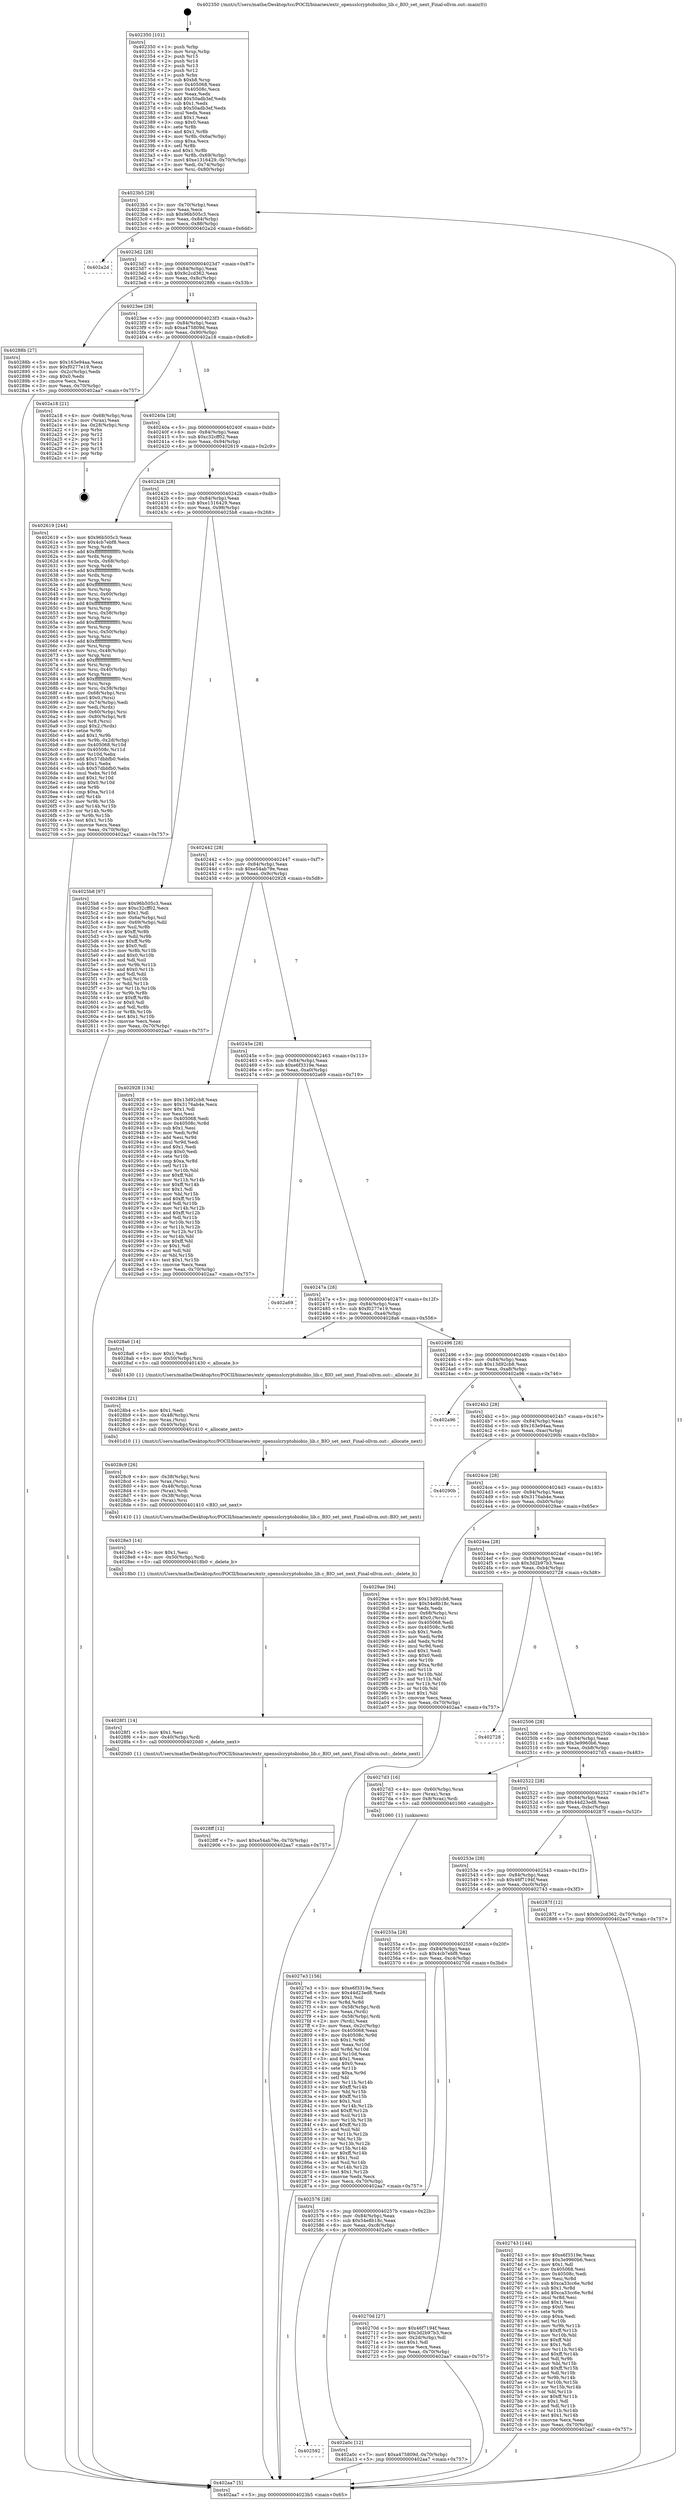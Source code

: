 digraph "0x402350" {
  label = "0x402350 (/mnt/c/Users/mathe/Desktop/tcc/POCII/binaries/extr_opensslcryptobiobio_lib.c_BIO_set_next_Final-ollvm.out::main(0))"
  labelloc = "t"
  node[shape=record]

  Entry [label="",width=0.3,height=0.3,shape=circle,fillcolor=black,style=filled]
  "0x4023b5" [label="{
     0x4023b5 [29]\l
     | [instrs]\l
     &nbsp;&nbsp;0x4023b5 \<+3\>: mov -0x70(%rbp),%eax\l
     &nbsp;&nbsp;0x4023b8 \<+2\>: mov %eax,%ecx\l
     &nbsp;&nbsp;0x4023ba \<+6\>: sub $0x96b505c3,%ecx\l
     &nbsp;&nbsp;0x4023c0 \<+6\>: mov %eax,-0x84(%rbp)\l
     &nbsp;&nbsp;0x4023c6 \<+6\>: mov %ecx,-0x88(%rbp)\l
     &nbsp;&nbsp;0x4023cc \<+6\>: je 0000000000402a2d \<main+0x6dd\>\l
  }"]
  "0x402a2d" [label="{
     0x402a2d\l
  }", style=dashed]
  "0x4023d2" [label="{
     0x4023d2 [28]\l
     | [instrs]\l
     &nbsp;&nbsp;0x4023d2 \<+5\>: jmp 00000000004023d7 \<main+0x87\>\l
     &nbsp;&nbsp;0x4023d7 \<+6\>: mov -0x84(%rbp),%eax\l
     &nbsp;&nbsp;0x4023dd \<+5\>: sub $0x9c2cd362,%eax\l
     &nbsp;&nbsp;0x4023e2 \<+6\>: mov %eax,-0x8c(%rbp)\l
     &nbsp;&nbsp;0x4023e8 \<+6\>: je 000000000040288b \<main+0x53b\>\l
  }"]
  Exit [label="",width=0.3,height=0.3,shape=circle,fillcolor=black,style=filled,peripheries=2]
  "0x40288b" [label="{
     0x40288b [27]\l
     | [instrs]\l
     &nbsp;&nbsp;0x40288b \<+5\>: mov $0x163e94aa,%eax\l
     &nbsp;&nbsp;0x402890 \<+5\>: mov $0xf0277e19,%ecx\l
     &nbsp;&nbsp;0x402895 \<+3\>: mov -0x2c(%rbp),%edx\l
     &nbsp;&nbsp;0x402898 \<+3\>: cmp $0x0,%edx\l
     &nbsp;&nbsp;0x40289b \<+3\>: cmove %ecx,%eax\l
     &nbsp;&nbsp;0x40289e \<+3\>: mov %eax,-0x70(%rbp)\l
     &nbsp;&nbsp;0x4028a1 \<+5\>: jmp 0000000000402aa7 \<main+0x757\>\l
  }"]
  "0x4023ee" [label="{
     0x4023ee [28]\l
     | [instrs]\l
     &nbsp;&nbsp;0x4023ee \<+5\>: jmp 00000000004023f3 \<main+0xa3\>\l
     &nbsp;&nbsp;0x4023f3 \<+6\>: mov -0x84(%rbp),%eax\l
     &nbsp;&nbsp;0x4023f9 \<+5\>: sub $0xa475809d,%eax\l
     &nbsp;&nbsp;0x4023fe \<+6\>: mov %eax,-0x90(%rbp)\l
     &nbsp;&nbsp;0x402404 \<+6\>: je 0000000000402a18 \<main+0x6c8\>\l
  }"]
  "0x402592" [label="{
     0x402592\l
  }", style=dashed]
  "0x402a18" [label="{
     0x402a18 [21]\l
     | [instrs]\l
     &nbsp;&nbsp;0x402a18 \<+4\>: mov -0x68(%rbp),%rax\l
     &nbsp;&nbsp;0x402a1c \<+2\>: mov (%rax),%eax\l
     &nbsp;&nbsp;0x402a1e \<+4\>: lea -0x28(%rbp),%rsp\l
     &nbsp;&nbsp;0x402a22 \<+1\>: pop %rbx\l
     &nbsp;&nbsp;0x402a23 \<+2\>: pop %r12\l
     &nbsp;&nbsp;0x402a25 \<+2\>: pop %r13\l
     &nbsp;&nbsp;0x402a27 \<+2\>: pop %r14\l
     &nbsp;&nbsp;0x402a29 \<+2\>: pop %r15\l
     &nbsp;&nbsp;0x402a2b \<+1\>: pop %rbp\l
     &nbsp;&nbsp;0x402a2c \<+1\>: ret\l
  }"]
  "0x40240a" [label="{
     0x40240a [28]\l
     | [instrs]\l
     &nbsp;&nbsp;0x40240a \<+5\>: jmp 000000000040240f \<main+0xbf\>\l
     &nbsp;&nbsp;0x40240f \<+6\>: mov -0x84(%rbp),%eax\l
     &nbsp;&nbsp;0x402415 \<+5\>: sub $0xc32cff02,%eax\l
     &nbsp;&nbsp;0x40241a \<+6\>: mov %eax,-0x94(%rbp)\l
     &nbsp;&nbsp;0x402420 \<+6\>: je 0000000000402619 \<main+0x2c9\>\l
  }"]
  "0x402a0c" [label="{
     0x402a0c [12]\l
     | [instrs]\l
     &nbsp;&nbsp;0x402a0c \<+7\>: movl $0xa475809d,-0x70(%rbp)\l
     &nbsp;&nbsp;0x402a13 \<+5\>: jmp 0000000000402aa7 \<main+0x757\>\l
  }"]
  "0x402619" [label="{
     0x402619 [244]\l
     | [instrs]\l
     &nbsp;&nbsp;0x402619 \<+5\>: mov $0x96b505c3,%eax\l
     &nbsp;&nbsp;0x40261e \<+5\>: mov $0x4cb7ebf8,%ecx\l
     &nbsp;&nbsp;0x402623 \<+3\>: mov %rsp,%rdx\l
     &nbsp;&nbsp;0x402626 \<+4\>: add $0xfffffffffffffff0,%rdx\l
     &nbsp;&nbsp;0x40262a \<+3\>: mov %rdx,%rsp\l
     &nbsp;&nbsp;0x40262d \<+4\>: mov %rdx,-0x68(%rbp)\l
     &nbsp;&nbsp;0x402631 \<+3\>: mov %rsp,%rdx\l
     &nbsp;&nbsp;0x402634 \<+4\>: add $0xfffffffffffffff0,%rdx\l
     &nbsp;&nbsp;0x402638 \<+3\>: mov %rdx,%rsp\l
     &nbsp;&nbsp;0x40263b \<+3\>: mov %rsp,%rsi\l
     &nbsp;&nbsp;0x40263e \<+4\>: add $0xfffffffffffffff0,%rsi\l
     &nbsp;&nbsp;0x402642 \<+3\>: mov %rsi,%rsp\l
     &nbsp;&nbsp;0x402645 \<+4\>: mov %rsi,-0x60(%rbp)\l
     &nbsp;&nbsp;0x402649 \<+3\>: mov %rsp,%rsi\l
     &nbsp;&nbsp;0x40264c \<+4\>: add $0xfffffffffffffff0,%rsi\l
     &nbsp;&nbsp;0x402650 \<+3\>: mov %rsi,%rsp\l
     &nbsp;&nbsp;0x402653 \<+4\>: mov %rsi,-0x58(%rbp)\l
     &nbsp;&nbsp;0x402657 \<+3\>: mov %rsp,%rsi\l
     &nbsp;&nbsp;0x40265a \<+4\>: add $0xfffffffffffffff0,%rsi\l
     &nbsp;&nbsp;0x40265e \<+3\>: mov %rsi,%rsp\l
     &nbsp;&nbsp;0x402661 \<+4\>: mov %rsi,-0x50(%rbp)\l
     &nbsp;&nbsp;0x402665 \<+3\>: mov %rsp,%rsi\l
     &nbsp;&nbsp;0x402668 \<+4\>: add $0xfffffffffffffff0,%rsi\l
     &nbsp;&nbsp;0x40266c \<+3\>: mov %rsi,%rsp\l
     &nbsp;&nbsp;0x40266f \<+4\>: mov %rsi,-0x48(%rbp)\l
     &nbsp;&nbsp;0x402673 \<+3\>: mov %rsp,%rsi\l
     &nbsp;&nbsp;0x402676 \<+4\>: add $0xfffffffffffffff0,%rsi\l
     &nbsp;&nbsp;0x40267a \<+3\>: mov %rsi,%rsp\l
     &nbsp;&nbsp;0x40267d \<+4\>: mov %rsi,-0x40(%rbp)\l
     &nbsp;&nbsp;0x402681 \<+3\>: mov %rsp,%rsi\l
     &nbsp;&nbsp;0x402684 \<+4\>: add $0xfffffffffffffff0,%rsi\l
     &nbsp;&nbsp;0x402688 \<+3\>: mov %rsi,%rsp\l
     &nbsp;&nbsp;0x40268b \<+4\>: mov %rsi,-0x38(%rbp)\l
     &nbsp;&nbsp;0x40268f \<+4\>: mov -0x68(%rbp),%rsi\l
     &nbsp;&nbsp;0x402693 \<+6\>: movl $0x0,(%rsi)\l
     &nbsp;&nbsp;0x402699 \<+3\>: mov -0x74(%rbp),%edi\l
     &nbsp;&nbsp;0x40269c \<+2\>: mov %edi,(%rdx)\l
     &nbsp;&nbsp;0x40269e \<+4\>: mov -0x60(%rbp),%rsi\l
     &nbsp;&nbsp;0x4026a2 \<+4\>: mov -0x80(%rbp),%r8\l
     &nbsp;&nbsp;0x4026a6 \<+3\>: mov %r8,(%rsi)\l
     &nbsp;&nbsp;0x4026a9 \<+3\>: cmpl $0x2,(%rdx)\l
     &nbsp;&nbsp;0x4026ac \<+4\>: setne %r9b\l
     &nbsp;&nbsp;0x4026b0 \<+4\>: and $0x1,%r9b\l
     &nbsp;&nbsp;0x4026b4 \<+4\>: mov %r9b,-0x2d(%rbp)\l
     &nbsp;&nbsp;0x4026b8 \<+8\>: mov 0x405068,%r10d\l
     &nbsp;&nbsp;0x4026c0 \<+8\>: mov 0x40508c,%r11d\l
     &nbsp;&nbsp;0x4026c8 \<+3\>: mov %r10d,%ebx\l
     &nbsp;&nbsp;0x4026cb \<+6\>: add $0x57dbbfb0,%ebx\l
     &nbsp;&nbsp;0x4026d1 \<+3\>: sub $0x1,%ebx\l
     &nbsp;&nbsp;0x4026d4 \<+6\>: sub $0x57dbbfb0,%ebx\l
     &nbsp;&nbsp;0x4026da \<+4\>: imul %ebx,%r10d\l
     &nbsp;&nbsp;0x4026de \<+4\>: and $0x1,%r10d\l
     &nbsp;&nbsp;0x4026e2 \<+4\>: cmp $0x0,%r10d\l
     &nbsp;&nbsp;0x4026e6 \<+4\>: sete %r9b\l
     &nbsp;&nbsp;0x4026ea \<+4\>: cmp $0xa,%r11d\l
     &nbsp;&nbsp;0x4026ee \<+4\>: setl %r14b\l
     &nbsp;&nbsp;0x4026f2 \<+3\>: mov %r9b,%r15b\l
     &nbsp;&nbsp;0x4026f5 \<+3\>: and %r14b,%r15b\l
     &nbsp;&nbsp;0x4026f8 \<+3\>: xor %r14b,%r9b\l
     &nbsp;&nbsp;0x4026fb \<+3\>: or %r9b,%r15b\l
     &nbsp;&nbsp;0x4026fe \<+4\>: test $0x1,%r15b\l
     &nbsp;&nbsp;0x402702 \<+3\>: cmovne %ecx,%eax\l
     &nbsp;&nbsp;0x402705 \<+3\>: mov %eax,-0x70(%rbp)\l
     &nbsp;&nbsp;0x402708 \<+5\>: jmp 0000000000402aa7 \<main+0x757\>\l
  }"]
  "0x402426" [label="{
     0x402426 [28]\l
     | [instrs]\l
     &nbsp;&nbsp;0x402426 \<+5\>: jmp 000000000040242b \<main+0xdb\>\l
     &nbsp;&nbsp;0x40242b \<+6\>: mov -0x84(%rbp),%eax\l
     &nbsp;&nbsp;0x402431 \<+5\>: sub $0xe1316429,%eax\l
     &nbsp;&nbsp;0x402436 \<+6\>: mov %eax,-0x98(%rbp)\l
     &nbsp;&nbsp;0x40243c \<+6\>: je 00000000004025b8 \<main+0x268\>\l
  }"]
  "0x4028ff" [label="{
     0x4028ff [12]\l
     | [instrs]\l
     &nbsp;&nbsp;0x4028ff \<+7\>: movl $0xe54ab79e,-0x70(%rbp)\l
     &nbsp;&nbsp;0x402906 \<+5\>: jmp 0000000000402aa7 \<main+0x757\>\l
  }"]
  "0x4025b8" [label="{
     0x4025b8 [97]\l
     | [instrs]\l
     &nbsp;&nbsp;0x4025b8 \<+5\>: mov $0x96b505c3,%eax\l
     &nbsp;&nbsp;0x4025bd \<+5\>: mov $0xc32cff02,%ecx\l
     &nbsp;&nbsp;0x4025c2 \<+2\>: mov $0x1,%dl\l
     &nbsp;&nbsp;0x4025c4 \<+4\>: mov -0x6a(%rbp),%sil\l
     &nbsp;&nbsp;0x4025c8 \<+4\>: mov -0x69(%rbp),%dil\l
     &nbsp;&nbsp;0x4025cc \<+3\>: mov %sil,%r8b\l
     &nbsp;&nbsp;0x4025cf \<+4\>: xor $0xff,%r8b\l
     &nbsp;&nbsp;0x4025d3 \<+3\>: mov %dil,%r9b\l
     &nbsp;&nbsp;0x4025d6 \<+4\>: xor $0xff,%r9b\l
     &nbsp;&nbsp;0x4025da \<+3\>: xor $0x0,%dl\l
     &nbsp;&nbsp;0x4025dd \<+3\>: mov %r8b,%r10b\l
     &nbsp;&nbsp;0x4025e0 \<+4\>: and $0x0,%r10b\l
     &nbsp;&nbsp;0x4025e4 \<+3\>: and %dl,%sil\l
     &nbsp;&nbsp;0x4025e7 \<+3\>: mov %r9b,%r11b\l
     &nbsp;&nbsp;0x4025ea \<+4\>: and $0x0,%r11b\l
     &nbsp;&nbsp;0x4025ee \<+3\>: and %dl,%dil\l
     &nbsp;&nbsp;0x4025f1 \<+3\>: or %sil,%r10b\l
     &nbsp;&nbsp;0x4025f4 \<+3\>: or %dil,%r11b\l
     &nbsp;&nbsp;0x4025f7 \<+3\>: xor %r11b,%r10b\l
     &nbsp;&nbsp;0x4025fa \<+3\>: or %r9b,%r8b\l
     &nbsp;&nbsp;0x4025fd \<+4\>: xor $0xff,%r8b\l
     &nbsp;&nbsp;0x402601 \<+3\>: or $0x0,%dl\l
     &nbsp;&nbsp;0x402604 \<+3\>: and %dl,%r8b\l
     &nbsp;&nbsp;0x402607 \<+3\>: or %r8b,%r10b\l
     &nbsp;&nbsp;0x40260a \<+4\>: test $0x1,%r10b\l
     &nbsp;&nbsp;0x40260e \<+3\>: cmovne %ecx,%eax\l
     &nbsp;&nbsp;0x402611 \<+3\>: mov %eax,-0x70(%rbp)\l
     &nbsp;&nbsp;0x402614 \<+5\>: jmp 0000000000402aa7 \<main+0x757\>\l
  }"]
  "0x402442" [label="{
     0x402442 [28]\l
     | [instrs]\l
     &nbsp;&nbsp;0x402442 \<+5\>: jmp 0000000000402447 \<main+0xf7\>\l
     &nbsp;&nbsp;0x402447 \<+6\>: mov -0x84(%rbp),%eax\l
     &nbsp;&nbsp;0x40244d \<+5\>: sub $0xe54ab79e,%eax\l
     &nbsp;&nbsp;0x402452 \<+6\>: mov %eax,-0x9c(%rbp)\l
     &nbsp;&nbsp;0x402458 \<+6\>: je 0000000000402928 \<main+0x5d8\>\l
  }"]
  "0x402aa7" [label="{
     0x402aa7 [5]\l
     | [instrs]\l
     &nbsp;&nbsp;0x402aa7 \<+5\>: jmp 00000000004023b5 \<main+0x65\>\l
  }"]
  "0x402350" [label="{
     0x402350 [101]\l
     | [instrs]\l
     &nbsp;&nbsp;0x402350 \<+1\>: push %rbp\l
     &nbsp;&nbsp;0x402351 \<+3\>: mov %rsp,%rbp\l
     &nbsp;&nbsp;0x402354 \<+2\>: push %r15\l
     &nbsp;&nbsp;0x402356 \<+2\>: push %r14\l
     &nbsp;&nbsp;0x402358 \<+2\>: push %r13\l
     &nbsp;&nbsp;0x40235a \<+2\>: push %r12\l
     &nbsp;&nbsp;0x40235c \<+1\>: push %rbx\l
     &nbsp;&nbsp;0x40235d \<+7\>: sub $0xb8,%rsp\l
     &nbsp;&nbsp;0x402364 \<+7\>: mov 0x405068,%eax\l
     &nbsp;&nbsp;0x40236b \<+7\>: mov 0x40508c,%ecx\l
     &nbsp;&nbsp;0x402372 \<+2\>: mov %eax,%edx\l
     &nbsp;&nbsp;0x402374 \<+6\>: add $0x50adb3ef,%edx\l
     &nbsp;&nbsp;0x40237a \<+3\>: sub $0x1,%edx\l
     &nbsp;&nbsp;0x40237d \<+6\>: sub $0x50adb3ef,%edx\l
     &nbsp;&nbsp;0x402383 \<+3\>: imul %edx,%eax\l
     &nbsp;&nbsp;0x402386 \<+3\>: and $0x1,%eax\l
     &nbsp;&nbsp;0x402389 \<+3\>: cmp $0x0,%eax\l
     &nbsp;&nbsp;0x40238c \<+4\>: sete %r8b\l
     &nbsp;&nbsp;0x402390 \<+4\>: and $0x1,%r8b\l
     &nbsp;&nbsp;0x402394 \<+4\>: mov %r8b,-0x6a(%rbp)\l
     &nbsp;&nbsp;0x402398 \<+3\>: cmp $0xa,%ecx\l
     &nbsp;&nbsp;0x40239b \<+4\>: setl %r8b\l
     &nbsp;&nbsp;0x40239f \<+4\>: and $0x1,%r8b\l
     &nbsp;&nbsp;0x4023a3 \<+4\>: mov %r8b,-0x69(%rbp)\l
     &nbsp;&nbsp;0x4023a7 \<+7\>: movl $0xe1316429,-0x70(%rbp)\l
     &nbsp;&nbsp;0x4023ae \<+3\>: mov %edi,-0x74(%rbp)\l
     &nbsp;&nbsp;0x4023b1 \<+4\>: mov %rsi,-0x80(%rbp)\l
  }"]
  "0x4028f1" [label="{
     0x4028f1 [14]\l
     | [instrs]\l
     &nbsp;&nbsp;0x4028f1 \<+5\>: mov $0x1,%esi\l
     &nbsp;&nbsp;0x4028f6 \<+4\>: mov -0x40(%rbp),%rdi\l
     &nbsp;&nbsp;0x4028fa \<+5\>: call 00000000004020d0 \<_delete_next\>\l
     | [calls]\l
     &nbsp;&nbsp;0x4020d0 \{1\} (/mnt/c/Users/mathe/Desktop/tcc/POCII/binaries/extr_opensslcryptobiobio_lib.c_BIO_set_next_Final-ollvm.out::_delete_next)\l
  }"]
  "0x4028e3" [label="{
     0x4028e3 [14]\l
     | [instrs]\l
     &nbsp;&nbsp;0x4028e3 \<+5\>: mov $0x1,%esi\l
     &nbsp;&nbsp;0x4028e8 \<+4\>: mov -0x50(%rbp),%rdi\l
     &nbsp;&nbsp;0x4028ec \<+5\>: call 00000000004018b0 \<_delete_b\>\l
     | [calls]\l
     &nbsp;&nbsp;0x4018b0 \{1\} (/mnt/c/Users/mathe/Desktop/tcc/POCII/binaries/extr_opensslcryptobiobio_lib.c_BIO_set_next_Final-ollvm.out::_delete_b)\l
  }"]
  "0x402928" [label="{
     0x402928 [134]\l
     | [instrs]\l
     &nbsp;&nbsp;0x402928 \<+5\>: mov $0x13d92cb8,%eax\l
     &nbsp;&nbsp;0x40292d \<+5\>: mov $0x3176ab4e,%ecx\l
     &nbsp;&nbsp;0x402932 \<+2\>: mov $0x1,%dl\l
     &nbsp;&nbsp;0x402934 \<+2\>: xor %esi,%esi\l
     &nbsp;&nbsp;0x402936 \<+7\>: mov 0x405068,%edi\l
     &nbsp;&nbsp;0x40293d \<+8\>: mov 0x40508c,%r8d\l
     &nbsp;&nbsp;0x402945 \<+3\>: sub $0x1,%esi\l
     &nbsp;&nbsp;0x402948 \<+3\>: mov %edi,%r9d\l
     &nbsp;&nbsp;0x40294b \<+3\>: add %esi,%r9d\l
     &nbsp;&nbsp;0x40294e \<+4\>: imul %r9d,%edi\l
     &nbsp;&nbsp;0x402952 \<+3\>: and $0x1,%edi\l
     &nbsp;&nbsp;0x402955 \<+3\>: cmp $0x0,%edi\l
     &nbsp;&nbsp;0x402958 \<+4\>: sete %r10b\l
     &nbsp;&nbsp;0x40295c \<+4\>: cmp $0xa,%r8d\l
     &nbsp;&nbsp;0x402960 \<+4\>: setl %r11b\l
     &nbsp;&nbsp;0x402964 \<+3\>: mov %r10b,%bl\l
     &nbsp;&nbsp;0x402967 \<+3\>: xor $0xff,%bl\l
     &nbsp;&nbsp;0x40296a \<+3\>: mov %r11b,%r14b\l
     &nbsp;&nbsp;0x40296d \<+4\>: xor $0xff,%r14b\l
     &nbsp;&nbsp;0x402971 \<+3\>: xor $0x1,%dl\l
     &nbsp;&nbsp;0x402974 \<+3\>: mov %bl,%r15b\l
     &nbsp;&nbsp;0x402977 \<+4\>: and $0xff,%r15b\l
     &nbsp;&nbsp;0x40297b \<+3\>: and %dl,%r10b\l
     &nbsp;&nbsp;0x40297e \<+3\>: mov %r14b,%r12b\l
     &nbsp;&nbsp;0x402981 \<+4\>: and $0xff,%r12b\l
     &nbsp;&nbsp;0x402985 \<+3\>: and %dl,%r11b\l
     &nbsp;&nbsp;0x402988 \<+3\>: or %r10b,%r15b\l
     &nbsp;&nbsp;0x40298b \<+3\>: or %r11b,%r12b\l
     &nbsp;&nbsp;0x40298e \<+3\>: xor %r12b,%r15b\l
     &nbsp;&nbsp;0x402991 \<+3\>: or %r14b,%bl\l
     &nbsp;&nbsp;0x402994 \<+3\>: xor $0xff,%bl\l
     &nbsp;&nbsp;0x402997 \<+3\>: or $0x1,%dl\l
     &nbsp;&nbsp;0x40299a \<+2\>: and %dl,%bl\l
     &nbsp;&nbsp;0x40299c \<+3\>: or %bl,%r15b\l
     &nbsp;&nbsp;0x40299f \<+4\>: test $0x1,%r15b\l
     &nbsp;&nbsp;0x4029a3 \<+3\>: cmovne %ecx,%eax\l
     &nbsp;&nbsp;0x4029a6 \<+3\>: mov %eax,-0x70(%rbp)\l
     &nbsp;&nbsp;0x4029a9 \<+5\>: jmp 0000000000402aa7 \<main+0x757\>\l
  }"]
  "0x40245e" [label="{
     0x40245e [28]\l
     | [instrs]\l
     &nbsp;&nbsp;0x40245e \<+5\>: jmp 0000000000402463 \<main+0x113\>\l
     &nbsp;&nbsp;0x402463 \<+6\>: mov -0x84(%rbp),%eax\l
     &nbsp;&nbsp;0x402469 \<+5\>: sub $0xe6f3319e,%eax\l
     &nbsp;&nbsp;0x40246e \<+6\>: mov %eax,-0xa0(%rbp)\l
     &nbsp;&nbsp;0x402474 \<+6\>: je 0000000000402a69 \<main+0x719\>\l
  }"]
  "0x4028c9" [label="{
     0x4028c9 [26]\l
     | [instrs]\l
     &nbsp;&nbsp;0x4028c9 \<+4\>: mov -0x38(%rbp),%rsi\l
     &nbsp;&nbsp;0x4028cd \<+3\>: mov %rax,(%rsi)\l
     &nbsp;&nbsp;0x4028d0 \<+4\>: mov -0x48(%rbp),%rax\l
     &nbsp;&nbsp;0x4028d4 \<+3\>: mov (%rax),%rdi\l
     &nbsp;&nbsp;0x4028d7 \<+4\>: mov -0x38(%rbp),%rax\l
     &nbsp;&nbsp;0x4028db \<+3\>: mov (%rax),%rsi\l
     &nbsp;&nbsp;0x4028de \<+5\>: call 0000000000401410 \<BIO_set_next\>\l
     | [calls]\l
     &nbsp;&nbsp;0x401410 \{1\} (/mnt/c/Users/mathe/Desktop/tcc/POCII/binaries/extr_opensslcryptobiobio_lib.c_BIO_set_next_Final-ollvm.out::BIO_set_next)\l
  }"]
  "0x402a69" [label="{
     0x402a69\l
  }", style=dashed]
  "0x40247a" [label="{
     0x40247a [28]\l
     | [instrs]\l
     &nbsp;&nbsp;0x40247a \<+5\>: jmp 000000000040247f \<main+0x12f\>\l
     &nbsp;&nbsp;0x40247f \<+6\>: mov -0x84(%rbp),%eax\l
     &nbsp;&nbsp;0x402485 \<+5\>: sub $0xf0277e19,%eax\l
     &nbsp;&nbsp;0x40248a \<+6\>: mov %eax,-0xa4(%rbp)\l
     &nbsp;&nbsp;0x402490 \<+6\>: je 00000000004028a6 \<main+0x556\>\l
  }"]
  "0x4028b4" [label="{
     0x4028b4 [21]\l
     | [instrs]\l
     &nbsp;&nbsp;0x4028b4 \<+5\>: mov $0x1,%edi\l
     &nbsp;&nbsp;0x4028b9 \<+4\>: mov -0x48(%rbp),%rsi\l
     &nbsp;&nbsp;0x4028bd \<+3\>: mov %rax,(%rsi)\l
     &nbsp;&nbsp;0x4028c0 \<+4\>: mov -0x40(%rbp),%rsi\l
     &nbsp;&nbsp;0x4028c4 \<+5\>: call 0000000000401d10 \<_allocate_next\>\l
     | [calls]\l
     &nbsp;&nbsp;0x401d10 \{1\} (/mnt/c/Users/mathe/Desktop/tcc/POCII/binaries/extr_opensslcryptobiobio_lib.c_BIO_set_next_Final-ollvm.out::_allocate_next)\l
  }"]
  "0x4028a6" [label="{
     0x4028a6 [14]\l
     | [instrs]\l
     &nbsp;&nbsp;0x4028a6 \<+5\>: mov $0x1,%edi\l
     &nbsp;&nbsp;0x4028ab \<+4\>: mov -0x50(%rbp),%rsi\l
     &nbsp;&nbsp;0x4028af \<+5\>: call 0000000000401430 \<_allocate_b\>\l
     | [calls]\l
     &nbsp;&nbsp;0x401430 \{1\} (/mnt/c/Users/mathe/Desktop/tcc/POCII/binaries/extr_opensslcryptobiobio_lib.c_BIO_set_next_Final-ollvm.out::_allocate_b)\l
  }"]
  "0x402496" [label="{
     0x402496 [28]\l
     | [instrs]\l
     &nbsp;&nbsp;0x402496 \<+5\>: jmp 000000000040249b \<main+0x14b\>\l
     &nbsp;&nbsp;0x40249b \<+6\>: mov -0x84(%rbp),%eax\l
     &nbsp;&nbsp;0x4024a1 \<+5\>: sub $0x13d92cb8,%eax\l
     &nbsp;&nbsp;0x4024a6 \<+6\>: mov %eax,-0xa8(%rbp)\l
     &nbsp;&nbsp;0x4024ac \<+6\>: je 0000000000402a96 \<main+0x746\>\l
  }"]
  "0x4027e3" [label="{
     0x4027e3 [156]\l
     | [instrs]\l
     &nbsp;&nbsp;0x4027e3 \<+5\>: mov $0xe6f3319e,%ecx\l
     &nbsp;&nbsp;0x4027e8 \<+5\>: mov $0x44d23ed8,%edx\l
     &nbsp;&nbsp;0x4027ed \<+3\>: mov $0x1,%sil\l
     &nbsp;&nbsp;0x4027f0 \<+3\>: xor %r8d,%r8d\l
     &nbsp;&nbsp;0x4027f3 \<+4\>: mov -0x58(%rbp),%rdi\l
     &nbsp;&nbsp;0x4027f7 \<+2\>: mov %eax,(%rdi)\l
     &nbsp;&nbsp;0x4027f9 \<+4\>: mov -0x58(%rbp),%rdi\l
     &nbsp;&nbsp;0x4027fd \<+2\>: mov (%rdi),%eax\l
     &nbsp;&nbsp;0x4027ff \<+3\>: mov %eax,-0x2c(%rbp)\l
     &nbsp;&nbsp;0x402802 \<+7\>: mov 0x405068,%eax\l
     &nbsp;&nbsp;0x402809 \<+8\>: mov 0x40508c,%r9d\l
     &nbsp;&nbsp;0x402811 \<+4\>: sub $0x1,%r8d\l
     &nbsp;&nbsp;0x402815 \<+3\>: mov %eax,%r10d\l
     &nbsp;&nbsp;0x402818 \<+3\>: add %r8d,%r10d\l
     &nbsp;&nbsp;0x40281b \<+4\>: imul %r10d,%eax\l
     &nbsp;&nbsp;0x40281f \<+3\>: and $0x1,%eax\l
     &nbsp;&nbsp;0x402822 \<+3\>: cmp $0x0,%eax\l
     &nbsp;&nbsp;0x402825 \<+4\>: sete %r11b\l
     &nbsp;&nbsp;0x402829 \<+4\>: cmp $0xa,%r9d\l
     &nbsp;&nbsp;0x40282d \<+3\>: setl %bl\l
     &nbsp;&nbsp;0x402830 \<+3\>: mov %r11b,%r14b\l
     &nbsp;&nbsp;0x402833 \<+4\>: xor $0xff,%r14b\l
     &nbsp;&nbsp;0x402837 \<+3\>: mov %bl,%r15b\l
     &nbsp;&nbsp;0x40283a \<+4\>: xor $0xff,%r15b\l
     &nbsp;&nbsp;0x40283e \<+4\>: xor $0x1,%sil\l
     &nbsp;&nbsp;0x402842 \<+3\>: mov %r14b,%r12b\l
     &nbsp;&nbsp;0x402845 \<+4\>: and $0xff,%r12b\l
     &nbsp;&nbsp;0x402849 \<+3\>: and %sil,%r11b\l
     &nbsp;&nbsp;0x40284c \<+3\>: mov %r15b,%r13b\l
     &nbsp;&nbsp;0x40284f \<+4\>: and $0xff,%r13b\l
     &nbsp;&nbsp;0x402853 \<+3\>: and %sil,%bl\l
     &nbsp;&nbsp;0x402856 \<+3\>: or %r11b,%r12b\l
     &nbsp;&nbsp;0x402859 \<+3\>: or %bl,%r13b\l
     &nbsp;&nbsp;0x40285c \<+3\>: xor %r13b,%r12b\l
     &nbsp;&nbsp;0x40285f \<+3\>: or %r15b,%r14b\l
     &nbsp;&nbsp;0x402862 \<+4\>: xor $0xff,%r14b\l
     &nbsp;&nbsp;0x402866 \<+4\>: or $0x1,%sil\l
     &nbsp;&nbsp;0x40286a \<+3\>: and %sil,%r14b\l
     &nbsp;&nbsp;0x40286d \<+3\>: or %r14b,%r12b\l
     &nbsp;&nbsp;0x402870 \<+4\>: test $0x1,%r12b\l
     &nbsp;&nbsp;0x402874 \<+3\>: cmovne %edx,%ecx\l
     &nbsp;&nbsp;0x402877 \<+3\>: mov %ecx,-0x70(%rbp)\l
     &nbsp;&nbsp;0x40287a \<+5\>: jmp 0000000000402aa7 \<main+0x757\>\l
  }"]
  "0x402a96" [label="{
     0x402a96\l
  }", style=dashed]
  "0x4024b2" [label="{
     0x4024b2 [28]\l
     | [instrs]\l
     &nbsp;&nbsp;0x4024b2 \<+5\>: jmp 00000000004024b7 \<main+0x167\>\l
     &nbsp;&nbsp;0x4024b7 \<+6\>: mov -0x84(%rbp),%eax\l
     &nbsp;&nbsp;0x4024bd \<+5\>: sub $0x163e94aa,%eax\l
     &nbsp;&nbsp;0x4024c2 \<+6\>: mov %eax,-0xac(%rbp)\l
     &nbsp;&nbsp;0x4024c8 \<+6\>: je 000000000040290b \<main+0x5bb\>\l
  }"]
  "0x402576" [label="{
     0x402576 [28]\l
     | [instrs]\l
     &nbsp;&nbsp;0x402576 \<+5\>: jmp 000000000040257b \<main+0x22b\>\l
     &nbsp;&nbsp;0x40257b \<+6\>: mov -0x84(%rbp),%eax\l
     &nbsp;&nbsp;0x402581 \<+5\>: sub $0x54e8b18c,%eax\l
     &nbsp;&nbsp;0x402586 \<+6\>: mov %eax,-0xc8(%rbp)\l
     &nbsp;&nbsp;0x40258c \<+6\>: je 0000000000402a0c \<main+0x6bc\>\l
  }"]
  "0x40290b" [label="{
     0x40290b\l
  }", style=dashed]
  "0x4024ce" [label="{
     0x4024ce [28]\l
     | [instrs]\l
     &nbsp;&nbsp;0x4024ce \<+5\>: jmp 00000000004024d3 \<main+0x183\>\l
     &nbsp;&nbsp;0x4024d3 \<+6\>: mov -0x84(%rbp),%eax\l
     &nbsp;&nbsp;0x4024d9 \<+5\>: sub $0x3176ab4e,%eax\l
     &nbsp;&nbsp;0x4024de \<+6\>: mov %eax,-0xb0(%rbp)\l
     &nbsp;&nbsp;0x4024e4 \<+6\>: je 00000000004029ae \<main+0x65e\>\l
  }"]
  "0x40270d" [label="{
     0x40270d [27]\l
     | [instrs]\l
     &nbsp;&nbsp;0x40270d \<+5\>: mov $0x46f7194f,%eax\l
     &nbsp;&nbsp;0x402712 \<+5\>: mov $0x3d2b97b3,%ecx\l
     &nbsp;&nbsp;0x402717 \<+3\>: mov -0x2d(%rbp),%dl\l
     &nbsp;&nbsp;0x40271a \<+3\>: test $0x1,%dl\l
     &nbsp;&nbsp;0x40271d \<+3\>: cmovne %ecx,%eax\l
     &nbsp;&nbsp;0x402720 \<+3\>: mov %eax,-0x70(%rbp)\l
     &nbsp;&nbsp;0x402723 \<+5\>: jmp 0000000000402aa7 \<main+0x757\>\l
  }"]
  "0x4029ae" [label="{
     0x4029ae [94]\l
     | [instrs]\l
     &nbsp;&nbsp;0x4029ae \<+5\>: mov $0x13d92cb8,%eax\l
     &nbsp;&nbsp;0x4029b3 \<+5\>: mov $0x54e8b18c,%ecx\l
     &nbsp;&nbsp;0x4029b8 \<+2\>: xor %edx,%edx\l
     &nbsp;&nbsp;0x4029ba \<+4\>: mov -0x68(%rbp),%rsi\l
     &nbsp;&nbsp;0x4029be \<+6\>: movl $0x0,(%rsi)\l
     &nbsp;&nbsp;0x4029c4 \<+7\>: mov 0x405068,%edi\l
     &nbsp;&nbsp;0x4029cb \<+8\>: mov 0x40508c,%r8d\l
     &nbsp;&nbsp;0x4029d3 \<+3\>: sub $0x1,%edx\l
     &nbsp;&nbsp;0x4029d6 \<+3\>: mov %edi,%r9d\l
     &nbsp;&nbsp;0x4029d9 \<+3\>: add %edx,%r9d\l
     &nbsp;&nbsp;0x4029dc \<+4\>: imul %r9d,%edi\l
     &nbsp;&nbsp;0x4029e0 \<+3\>: and $0x1,%edi\l
     &nbsp;&nbsp;0x4029e3 \<+3\>: cmp $0x0,%edi\l
     &nbsp;&nbsp;0x4029e6 \<+4\>: sete %r10b\l
     &nbsp;&nbsp;0x4029ea \<+4\>: cmp $0xa,%r8d\l
     &nbsp;&nbsp;0x4029ee \<+4\>: setl %r11b\l
     &nbsp;&nbsp;0x4029f2 \<+3\>: mov %r10b,%bl\l
     &nbsp;&nbsp;0x4029f5 \<+3\>: and %r11b,%bl\l
     &nbsp;&nbsp;0x4029f8 \<+3\>: xor %r11b,%r10b\l
     &nbsp;&nbsp;0x4029fb \<+3\>: or %r10b,%bl\l
     &nbsp;&nbsp;0x4029fe \<+3\>: test $0x1,%bl\l
     &nbsp;&nbsp;0x402a01 \<+3\>: cmovne %ecx,%eax\l
     &nbsp;&nbsp;0x402a04 \<+3\>: mov %eax,-0x70(%rbp)\l
     &nbsp;&nbsp;0x402a07 \<+5\>: jmp 0000000000402aa7 \<main+0x757\>\l
  }"]
  "0x4024ea" [label="{
     0x4024ea [28]\l
     | [instrs]\l
     &nbsp;&nbsp;0x4024ea \<+5\>: jmp 00000000004024ef \<main+0x19f\>\l
     &nbsp;&nbsp;0x4024ef \<+6\>: mov -0x84(%rbp),%eax\l
     &nbsp;&nbsp;0x4024f5 \<+5\>: sub $0x3d2b97b3,%eax\l
     &nbsp;&nbsp;0x4024fa \<+6\>: mov %eax,-0xb4(%rbp)\l
     &nbsp;&nbsp;0x402500 \<+6\>: je 0000000000402728 \<main+0x3d8\>\l
  }"]
  "0x40255a" [label="{
     0x40255a [28]\l
     | [instrs]\l
     &nbsp;&nbsp;0x40255a \<+5\>: jmp 000000000040255f \<main+0x20f\>\l
     &nbsp;&nbsp;0x40255f \<+6\>: mov -0x84(%rbp),%eax\l
     &nbsp;&nbsp;0x402565 \<+5\>: sub $0x4cb7ebf8,%eax\l
     &nbsp;&nbsp;0x40256a \<+6\>: mov %eax,-0xc4(%rbp)\l
     &nbsp;&nbsp;0x402570 \<+6\>: je 000000000040270d \<main+0x3bd\>\l
  }"]
  "0x402728" [label="{
     0x402728\l
  }", style=dashed]
  "0x402506" [label="{
     0x402506 [28]\l
     | [instrs]\l
     &nbsp;&nbsp;0x402506 \<+5\>: jmp 000000000040250b \<main+0x1bb\>\l
     &nbsp;&nbsp;0x40250b \<+6\>: mov -0x84(%rbp),%eax\l
     &nbsp;&nbsp;0x402511 \<+5\>: sub $0x3e9960b6,%eax\l
     &nbsp;&nbsp;0x402516 \<+6\>: mov %eax,-0xb8(%rbp)\l
     &nbsp;&nbsp;0x40251c \<+6\>: je 00000000004027d3 \<main+0x483\>\l
  }"]
  "0x402743" [label="{
     0x402743 [144]\l
     | [instrs]\l
     &nbsp;&nbsp;0x402743 \<+5\>: mov $0xe6f3319e,%eax\l
     &nbsp;&nbsp;0x402748 \<+5\>: mov $0x3e9960b6,%ecx\l
     &nbsp;&nbsp;0x40274d \<+2\>: mov $0x1,%dl\l
     &nbsp;&nbsp;0x40274f \<+7\>: mov 0x405068,%esi\l
     &nbsp;&nbsp;0x402756 \<+7\>: mov 0x40508c,%edi\l
     &nbsp;&nbsp;0x40275d \<+3\>: mov %esi,%r8d\l
     &nbsp;&nbsp;0x402760 \<+7\>: sub $0xca33cc6e,%r8d\l
     &nbsp;&nbsp;0x402767 \<+4\>: sub $0x1,%r8d\l
     &nbsp;&nbsp;0x40276b \<+7\>: add $0xca33cc6e,%r8d\l
     &nbsp;&nbsp;0x402772 \<+4\>: imul %r8d,%esi\l
     &nbsp;&nbsp;0x402776 \<+3\>: and $0x1,%esi\l
     &nbsp;&nbsp;0x402779 \<+3\>: cmp $0x0,%esi\l
     &nbsp;&nbsp;0x40277c \<+4\>: sete %r9b\l
     &nbsp;&nbsp;0x402780 \<+3\>: cmp $0xa,%edi\l
     &nbsp;&nbsp;0x402783 \<+4\>: setl %r10b\l
     &nbsp;&nbsp;0x402787 \<+3\>: mov %r9b,%r11b\l
     &nbsp;&nbsp;0x40278a \<+4\>: xor $0xff,%r11b\l
     &nbsp;&nbsp;0x40278e \<+3\>: mov %r10b,%bl\l
     &nbsp;&nbsp;0x402791 \<+3\>: xor $0xff,%bl\l
     &nbsp;&nbsp;0x402794 \<+3\>: xor $0x1,%dl\l
     &nbsp;&nbsp;0x402797 \<+3\>: mov %r11b,%r14b\l
     &nbsp;&nbsp;0x40279a \<+4\>: and $0xff,%r14b\l
     &nbsp;&nbsp;0x40279e \<+3\>: and %dl,%r9b\l
     &nbsp;&nbsp;0x4027a1 \<+3\>: mov %bl,%r15b\l
     &nbsp;&nbsp;0x4027a4 \<+4\>: and $0xff,%r15b\l
     &nbsp;&nbsp;0x4027a8 \<+3\>: and %dl,%r10b\l
     &nbsp;&nbsp;0x4027ab \<+3\>: or %r9b,%r14b\l
     &nbsp;&nbsp;0x4027ae \<+3\>: or %r10b,%r15b\l
     &nbsp;&nbsp;0x4027b1 \<+3\>: xor %r15b,%r14b\l
     &nbsp;&nbsp;0x4027b4 \<+3\>: or %bl,%r11b\l
     &nbsp;&nbsp;0x4027b7 \<+4\>: xor $0xff,%r11b\l
     &nbsp;&nbsp;0x4027bb \<+3\>: or $0x1,%dl\l
     &nbsp;&nbsp;0x4027be \<+3\>: and %dl,%r11b\l
     &nbsp;&nbsp;0x4027c1 \<+3\>: or %r11b,%r14b\l
     &nbsp;&nbsp;0x4027c4 \<+4\>: test $0x1,%r14b\l
     &nbsp;&nbsp;0x4027c8 \<+3\>: cmovne %ecx,%eax\l
     &nbsp;&nbsp;0x4027cb \<+3\>: mov %eax,-0x70(%rbp)\l
     &nbsp;&nbsp;0x4027ce \<+5\>: jmp 0000000000402aa7 \<main+0x757\>\l
  }"]
  "0x4027d3" [label="{
     0x4027d3 [16]\l
     | [instrs]\l
     &nbsp;&nbsp;0x4027d3 \<+4\>: mov -0x60(%rbp),%rax\l
     &nbsp;&nbsp;0x4027d7 \<+3\>: mov (%rax),%rax\l
     &nbsp;&nbsp;0x4027da \<+4\>: mov 0x8(%rax),%rdi\l
     &nbsp;&nbsp;0x4027de \<+5\>: call 0000000000401060 \<atoi@plt\>\l
     | [calls]\l
     &nbsp;&nbsp;0x401060 \{1\} (unknown)\l
  }"]
  "0x402522" [label="{
     0x402522 [28]\l
     | [instrs]\l
     &nbsp;&nbsp;0x402522 \<+5\>: jmp 0000000000402527 \<main+0x1d7\>\l
     &nbsp;&nbsp;0x402527 \<+6\>: mov -0x84(%rbp),%eax\l
     &nbsp;&nbsp;0x40252d \<+5\>: sub $0x44d23ed8,%eax\l
     &nbsp;&nbsp;0x402532 \<+6\>: mov %eax,-0xbc(%rbp)\l
     &nbsp;&nbsp;0x402538 \<+6\>: je 000000000040287f \<main+0x52f\>\l
  }"]
  "0x40253e" [label="{
     0x40253e [28]\l
     | [instrs]\l
     &nbsp;&nbsp;0x40253e \<+5\>: jmp 0000000000402543 \<main+0x1f3\>\l
     &nbsp;&nbsp;0x402543 \<+6\>: mov -0x84(%rbp),%eax\l
     &nbsp;&nbsp;0x402549 \<+5\>: sub $0x46f7194f,%eax\l
     &nbsp;&nbsp;0x40254e \<+6\>: mov %eax,-0xc0(%rbp)\l
     &nbsp;&nbsp;0x402554 \<+6\>: je 0000000000402743 \<main+0x3f3\>\l
  }"]
  "0x40287f" [label="{
     0x40287f [12]\l
     | [instrs]\l
     &nbsp;&nbsp;0x40287f \<+7\>: movl $0x9c2cd362,-0x70(%rbp)\l
     &nbsp;&nbsp;0x402886 \<+5\>: jmp 0000000000402aa7 \<main+0x757\>\l
  }"]
  Entry -> "0x402350" [label=" 1"]
  "0x4023b5" -> "0x402a2d" [label=" 0"]
  "0x4023b5" -> "0x4023d2" [label=" 12"]
  "0x402a18" -> Exit [label=" 1"]
  "0x4023d2" -> "0x40288b" [label=" 1"]
  "0x4023d2" -> "0x4023ee" [label=" 11"]
  "0x402a0c" -> "0x402aa7" [label=" 1"]
  "0x4023ee" -> "0x402a18" [label=" 1"]
  "0x4023ee" -> "0x40240a" [label=" 10"]
  "0x402576" -> "0x402592" [label=" 0"]
  "0x40240a" -> "0x402619" [label=" 1"]
  "0x40240a" -> "0x402426" [label=" 9"]
  "0x402576" -> "0x402a0c" [label=" 1"]
  "0x402426" -> "0x4025b8" [label=" 1"]
  "0x402426" -> "0x402442" [label=" 8"]
  "0x4025b8" -> "0x402aa7" [label=" 1"]
  "0x402350" -> "0x4023b5" [label=" 1"]
  "0x402aa7" -> "0x4023b5" [label=" 11"]
  "0x4029ae" -> "0x402aa7" [label=" 1"]
  "0x402619" -> "0x402aa7" [label=" 1"]
  "0x402928" -> "0x402aa7" [label=" 1"]
  "0x402442" -> "0x402928" [label=" 1"]
  "0x402442" -> "0x40245e" [label=" 7"]
  "0x4028ff" -> "0x402aa7" [label=" 1"]
  "0x40245e" -> "0x402a69" [label=" 0"]
  "0x40245e" -> "0x40247a" [label=" 7"]
  "0x4028f1" -> "0x4028ff" [label=" 1"]
  "0x40247a" -> "0x4028a6" [label=" 1"]
  "0x40247a" -> "0x402496" [label=" 6"]
  "0x4028e3" -> "0x4028f1" [label=" 1"]
  "0x402496" -> "0x402a96" [label=" 0"]
  "0x402496" -> "0x4024b2" [label=" 6"]
  "0x4028c9" -> "0x4028e3" [label=" 1"]
  "0x4024b2" -> "0x40290b" [label=" 0"]
  "0x4024b2" -> "0x4024ce" [label=" 6"]
  "0x4028b4" -> "0x4028c9" [label=" 1"]
  "0x4024ce" -> "0x4029ae" [label=" 1"]
  "0x4024ce" -> "0x4024ea" [label=" 5"]
  "0x4028a6" -> "0x4028b4" [label=" 1"]
  "0x4024ea" -> "0x402728" [label=" 0"]
  "0x4024ea" -> "0x402506" [label=" 5"]
  "0x40287f" -> "0x402aa7" [label=" 1"]
  "0x402506" -> "0x4027d3" [label=" 1"]
  "0x402506" -> "0x402522" [label=" 4"]
  "0x4027e3" -> "0x402aa7" [label=" 1"]
  "0x402522" -> "0x40287f" [label=" 1"]
  "0x402522" -> "0x40253e" [label=" 3"]
  "0x4027d3" -> "0x4027e3" [label=" 1"]
  "0x40253e" -> "0x402743" [label=" 1"]
  "0x40253e" -> "0x40255a" [label=" 2"]
  "0x40288b" -> "0x402aa7" [label=" 1"]
  "0x40255a" -> "0x40270d" [label=" 1"]
  "0x40255a" -> "0x402576" [label=" 1"]
  "0x40270d" -> "0x402aa7" [label=" 1"]
  "0x402743" -> "0x402aa7" [label=" 1"]
}
